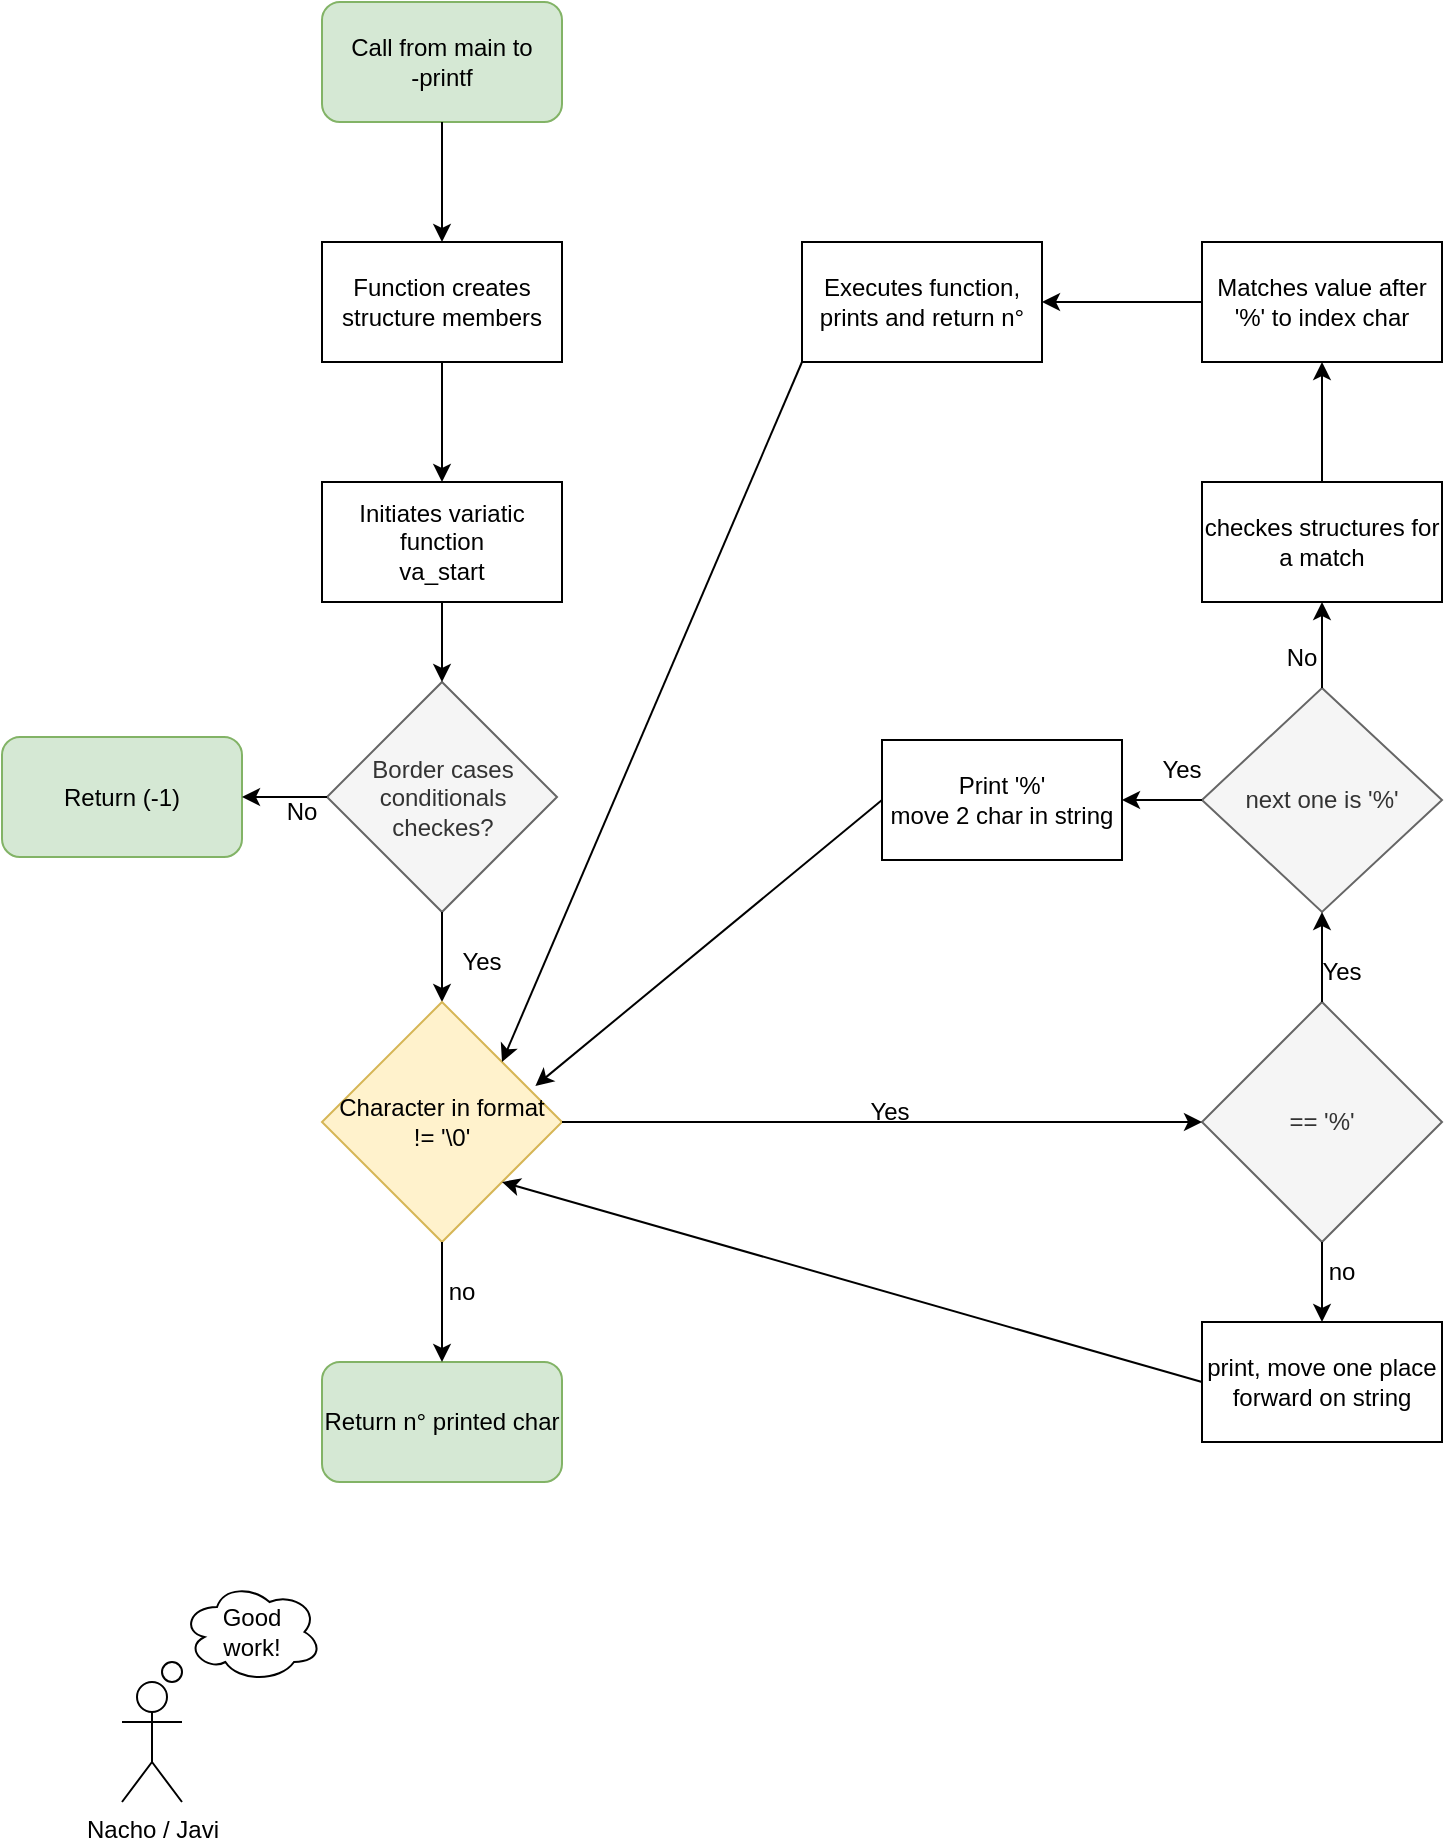 <mxfile version="17.1.3" type="github"><diagram id="TTOvB7q_2OUf4faT3_gv" name="Page-1"><mxGraphModel dx="782" dy="379" grid="1" gridSize="10" guides="1" tooltips="1" connect="1" arrows="1" fold="1" page="1" pageScale="1" pageWidth="827" pageHeight="1169" math="0" shadow="0"><root><mxCell id="0"/><mxCell id="1" parent="0"/><mxCell id="5grdqKRbPRIMuh8E7n4b-2" value="Call from main to&lt;br&gt;-printf" style="rounded=1;whiteSpace=wrap;html=1;fillColor=#d5e8d4;strokeColor=#82b366;" vertex="1" parent="1"><mxGeometry x="160" y="120" width="120" height="60" as="geometry"/></mxCell><mxCell id="5grdqKRbPRIMuh8E7n4b-3" value="Function creates structure members" style="rounded=0;whiteSpace=wrap;html=1;" vertex="1" parent="1"><mxGeometry x="160" y="240" width="120" height="60" as="geometry"/></mxCell><mxCell id="5grdqKRbPRIMuh8E7n4b-4" value="" style="endArrow=classic;html=1;rounded=0;exitX=0.5;exitY=1;exitDx=0;exitDy=0;entryX=0.5;entryY=0;entryDx=0;entryDy=0;" edge="1" parent="1" source="5grdqKRbPRIMuh8E7n4b-2" target="5grdqKRbPRIMuh8E7n4b-3"><mxGeometry width="50" height="50" relative="1" as="geometry"><mxPoint x="370" y="180" as="sourcePoint"/><mxPoint x="370" y="240.667" as="targetPoint"/></mxGeometry></mxCell><mxCell id="5grdqKRbPRIMuh8E7n4b-5" value="Initiates variatic function&lt;br&gt;va_start" style="rounded=0;whiteSpace=wrap;html=1;" vertex="1" parent="1"><mxGeometry x="160" y="360" width="120" height="60" as="geometry"/></mxCell><mxCell id="5grdqKRbPRIMuh8E7n4b-6" value="" style="endArrow=classic;html=1;rounded=0;entryX=0.5;entryY=0;entryDx=0;entryDy=0;" edge="1" parent="1" source="5grdqKRbPRIMuh8E7n4b-3" target="5grdqKRbPRIMuh8E7n4b-5"><mxGeometry width="50" height="50" relative="1" as="geometry"><mxPoint x="370" y="420" as="sourcePoint"/><mxPoint x="420" y="370" as="targetPoint"/></mxGeometry></mxCell><mxCell id="5grdqKRbPRIMuh8E7n4b-7" value="Border cases conditionals&lt;br&gt;checkes?" style="rhombus;whiteSpace=wrap;html=1;fillColor=#f5f5f5;fontColor=#333333;strokeColor=#666666;" vertex="1" parent="1"><mxGeometry x="162.5" y="460" width="115" height="115" as="geometry"/></mxCell><mxCell id="5grdqKRbPRIMuh8E7n4b-8" value="" style="endArrow=classic;html=1;rounded=0;exitX=0.5;exitY=1;exitDx=0;exitDy=0;entryX=0.5;entryY=0;entryDx=0;entryDy=0;" edge="1" parent="1" source="5grdqKRbPRIMuh8E7n4b-5" target="5grdqKRbPRIMuh8E7n4b-7"><mxGeometry width="50" height="50" relative="1" as="geometry"><mxPoint x="370" y="590" as="sourcePoint"/><mxPoint x="420" y="540" as="targetPoint"/></mxGeometry></mxCell><mxCell id="5grdqKRbPRIMuh8E7n4b-9" value="Return (-1)" style="rounded=1;whiteSpace=wrap;html=1;fillColor=#d5e8d4;strokeColor=#82b366;" vertex="1" parent="1"><mxGeometry y="487.5" width="120" height="60" as="geometry"/></mxCell><mxCell id="5grdqKRbPRIMuh8E7n4b-10" value="" style="endArrow=classic;html=1;rounded=0;exitX=0;exitY=0.5;exitDx=0;exitDy=0;entryX=1;entryY=0.5;entryDx=0;entryDy=0;" edge="1" parent="1" source="5grdqKRbPRIMuh8E7n4b-7" target="5grdqKRbPRIMuh8E7n4b-9"><mxGeometry width="50" height="50" relative="1" as="geometry"><mxPoint x="370" y="580" as="sourcePoint"/><mxPoint x="420" y="530" as="targetPoint"/></mxGeometry></mxCell><mxCell id="5grdqKRbPRIMuh8E7n4b-13" value="No" style="text;html=1;strokeColor=none;fillColor=none;align=center;verticalAlign=middle;whiteSpace=wrap;rounded=0;" vertex="1" parent="1"><mxGeometry x="120" y="510" width="60" height="30" as="geometry"/></mxCell><mxCell id="5grdqKRbPRIMuh8E7n4b-14" value="" style="endArrow=classic;html=1;rounded=0;exitX=0.5;exitY=1;exitDx=0;exitDy=0;entryX=0.5;entryY=0;entryDx=0;entryDy=0;" edge="1" parent="1" source="5grdqKRbPRIMuh8E7n4b-7" target="5grdqKRbPRIMuh8E7n4b-15"><mxGeometry width="50" height="50" relative="1" as="geometry"><mxPoint x="370" y="580" as="sourcePoint"/><mxPoint x="230" y="610" as="targetPoint"/></mxGeometry></mxCell><mxCell id="5grdqKRbPRIMuh8E7n4b-15" value="Character in format&lt;br&gt;!= '\0'" style="rhombus;whiteSpace=wrap;html=1;fillColor=#fff2cc;strokeColor=#d6b656;" vertex="1" parent="1"><mxGeometry x="160" y="620" width="120" height="120" as="geometry"/></mxCell><mxCell id="5grdqKRbPRIMuh8E7n4b-16" value="Yes" style="text;html=1;strokeColor=none;fillColor=none;align=center;verticalAlign=middle;whiteSpace=wrap;rounded=0;" vertex="1" parent="1"><mxGeometry x="210" y="585" width="60" height="30" as="geometry"/></mxCell><mxCell id="5grdqKRbPRIMuh8E7n4b-17" value="== '%'" style="rhombus;whiteSpace=wrap;html=1;fillColor=#f5f5f5;fontColor=#333333;strokeColor=#666666;" vertex="1" parent="1"><mxGeometry x="600" y="620" width="120" height="120" as="geometry"/></mxCell><mxCell id="5grdqKRbPRIMuh8E7n4b-18" value="next one is '%'" style="rhombus;whiteSpace=wrap;html=1;fillColor=#f5f5f5;strokeColor=#666666;fontColor=#333333;" vertex="1" parent="1"><mxGeometry x="600" y="463" width="120" height="112" as="geometry"/></mxCell><mxCell id="5grdqKRbPRIMuh8E7n4b-46" value="" style="edgeStyle=orthogonalEdgeStyle;rounded=0;orthogonalLoop=1;jettySize=auto;html=1;" edge="1" parent="1" source="5grdqKRbPRIMuh8E7n4b-19" target="5grdqKRbPRIMuh8E7n4b-43"><mxGeometry relative="1" as="geometry"/></mxCell><mxCell id="5grdqKRbPRIMuh8E7n4b-19" value="checkes structures for a match" style="rounded=0;whiteSpace=wrap;html=1;" vertex="1" parent="1"><mxGeometry x="600" y="360" width="120" height="60" as="geometry"/></mxCell><mxCell id="5grdqKRbPRIMuh8E7n4b-22" value="Executes function,&lt;br&gt;prints and return n°" style="rounded=0;whiteSpace=wrap;html=1;" vertex="1" parent="1"><mxGeometry x="400" y="240" width="120" height="60" as="geometry"/></mxCell><mxCell id="5grdqKRbPRIMuh8E7n4b-23" value="" style="endArrow=classic;html=1;rounded=0;exitX=0.5;exitY=0;exitDx=0;exitDy=0;entryX=0.5;entryY=1;entryDx=0;entryDy=0;" edge="1" parent="1" source="5grdqKRbPRIMuh8E7n4b-17" target="5grdqKRbPRIMuh8E7n4b-18"><mxGeometry width="50" height="50" relative="1" as="geometry"><mxPoint x="430" y="560" as="sourcePoint"/><mxPoint x="480" y="510" as="targetPoint"/></mxGeometry></mxCell><mxCell id="5grdqKRbPRIMuh8E7n4b-24" value="" style="endArrow=classic;html=1;rounded=0;entryX=0.5;entryY=1;entryDx=0;entryDy=0;exitX=0.5;exitY=0;exitDx=0;exitDy=0;" edge="1" parent="1" source="5grdqKRbPRIMuh8E7n4b-18" target="5grdqKRbPRIMuh8E7n4b-19"><mxGeometry width="50" height="50" relative="1" as="geometry"><mxPoint x="430" y="560" as="sourcePoint"/><mxPoint x="480" y="510" as="targetPoint"/></mxGeometry></mxCell><mxCell id="5grdqKRbPRIMuh8E7n4b-27" value="" style="endArrow=classic;html=1;rounded=0;entryX=1;entryY=0;entryDx=0;entryDy=0;exitX=0;exitY=1;exitDx=0;exitDy=0;" edge="1" parent="1" source="5grdqKRbPRIMuh8E7n4b-22" target="5grdqKRbPRIMuh8E7n4b-15"><mxGeometry width="50" height="50" relative="1" as="geometry"><mxPoint x="440" y="530" as="sourcePoint"/><mxPoint x="490" y="480" as="targetPoint"/></mxGeometry></mxCell><mxCell id="5grdqKRbPRIMuh8E7n4b-28" value="" style="endArrow=classic;html=1;rounded=0;exitX=1;exitY=0.5;exitDx=0;exitDy=0;" edge="1" parent="1" source="5grdqKRbPRIMuh8E7n4b-15" target="5grdqKRbPRIMuh8E7n4b-17"><mxGeometry width="50" height="50" relative="1" as="geometry"><mxPoint x="440" y="610" as="sourcePoint"/><mxPoint x="490" y="560" as="targetPoint"/></mxGeometry></mxCell><mxCell id="5grdqKRbPRIMuh8E7n4b-29" value="Print '%'&lt;br&gt;move 2 char in string" style="rounded=0;whiteSpace=wrap;html=1;" vertex="1" parent="1"><mxGeometry x="440" y="489" width="120" height="60" as="geometry"/></mxCell><mxCell id="5grdqKRbPRIMuh8E7n4b-31" value="print, move one place forward on string" style="rounded=0;whiteSpace=wrap;html=1;" vertex="1" parent="1"><mxGeometry x="600" y="780" width="120" height="60" as="geometry"/></mxCell><mxCell id="5grdqKRbPRIMuh8E7n4b-32" value="" style="endArrow=classic;html=1;rounded=0;entryX=0.5;entryY=0;entryDx=0;entryDy=0;exitX=0.5;exitY=1;exitDx=0;exitDy=0;" edge="1" parent="1" source="5grdqKRbPRIMuh8E7n4b-17" target="5grdqKRbPRIMuh8E7n4b-31"><mxGeometry width="50" height="50" relative="1" as="geometry"><mxPoint x="600" y="760" as="sourcePoint"/><mxPoint x="650" y="710" as="targetPoint"/></mxGeometry></mxCell><mxCell id="5grdqKRbPRIMuh8E7n4b-33" value="" style="endArrow=classic;html=1;rounded=0;entryX=1;entryY=1;entryDx=0;entryDy=0;exitX=0;exitY=0.5;exitDx=0;exitDy=0;" edge="1" parent="1" source="5grdqKRbPRIMuh8E7n4b-31" target="5grdqKRbPRIMuh8E7n4b-15"><mxGeometry width="50" height="50" relative="1" as="geometry"><mxPoint x="600" y="750" as="sourcePoint"/><mxPoint x="650" y="700" as="targetPoint"/></mxGeometry></mxCell><mxCell id="5grdqKRbPRIMuh8E7n4b-34" value="" style="endArrow=classic;html=1;rounded=0;entryX=1;entryY=0.5;entryDx=0;entryDy=0;exitX=0;exitY=0.5;exitDx=0;exitDy=0;" edge="1" parent="1" source="5grdqKRbPRIMuh8E7n4b-18" target="5grdqKRbPRIMuh8E7n4b-29"><mxGeometry width="50" height="50" relative="1" as="geometry"><mxPoint x="530" y="590" as="sourcePoint"/><mxPoint x="580" y="540" as="targetPoint"/></mxGeometry></mxCell><mxCell id="5grdqKRbPRIMuh8E7n4b-35" value="" style="endArrow=classic;html=1;rounded=0;exitX=0;exitY=0.5;exitDx=0;exitDy=0;entryX=0.889;entryY=0.35;entryDx=0;entryDy=0;entryPerimeter=0;" edge="1" parent="1" source="5grdqKRbPRIMuh8E7n4b-29" target="5grdqKRbPRIMuh8E7n4b-15"><mxGeometry width="50" height="50" relative="1" as="geometry"><mxPoint x="530" y="590" as="sourcePoint"/><mxPoint x="580" y="540" as="targetPoint"/></mxGeometry></mxCell><mxCell id="5grdqKRbPRIMuh8E7n4b-36" value="Return n° printed char" style="rounded=1;whiteSpace=wrap;html=1;fillColor=#d5e8d4;strokeColor=#82b366;" vertex="1" parent="1"><mxGeometry x="160" y="800" width="120" height="60" as="geometry"/></mxCell><mxCell id="5grdqKRbPRIMuh8E7n4b-37" value="" style="endArrow=classic;html=1;rounded=0;exitX=0.5;exitY=1;exitDx=0;exitDy=0;entryX=0.5;entryY=0;entryDx=0;entryDy=0;" edge="1" parent="1" source="5grdqKRbPRIMuh8E7n4b-15" target="5grdqKRbPRIMuh8E7n4b-36"><mxGeometry width="50" height="50" relative="1" as="geometry"><mxPoint x="300" y="760" as="sourcePoint"/><mxPoint x="350" y="710" as="targetPoint"/></mxGeometry></mxCell><mxCell id="5grdqKRbPRIMuh8E7n4b-38" value="Yes" style="text;html=1;strokeColor=none;fillColor=none;align=center;verticalAlign=middle;whiteSpace=wrap;rounded=0;" vertex="1" parent="1"><mxGeometry x="640" y="590" width="60" height="30" as="geometry"/></mxCell><mxCell id="5grdqKRbPRIMuh8E7n4b-39" value="no" style="text;html=1;strokeColor=none;fillColor=none;align=center;verticalAlign=middle;whiteSpace=wrap;rounded=0;" vertex="1" parent="1"><mxGeometry x="200" y="750" width="60" height="30" as="geometry"/></mxCell><mxCell id="5grdqKRbPRIMuh8E7n4b-40" value="Yes" style="text;html=1;strokeColor=none;fillColor=none;align=center;verticalAlign=middle;whiteSpace=wrap;rounded=0;" vertex="1" parent="1"><mxGeometry x="414" y="660" width="60" height="30" as="geometry"/></mxCell><mxCell id="5grdqKRbPRIMuh8E7n4b-41" value="Yes" style="text;html=1;strokeColor=none;fillColor=none;align=center;verticalAlign=middle;whiteSpace=wrap;rounded=0;" vertex="1" parent="1"><mxGeometry x="560" y="489" width="60" height="30" as="geometry"/></mxCell><mxCell id="5grdqKRbPRIMuh8E7n4b-43" value="&lt;span&gt;Matches value after '%' to index char&lt;/span&gt;" style="rounded=0;whiteSpace=wrap;html=1;" vertex="1" parent="1"><mxGeometry x="600" y="240" width="120" height="60" as="geometry"/></mxCell><mxCell id="5grdqKRbPRIMuh8E7n4b-48" value="" style="endArrow=classic;html=1;rounded=0;entryX=1;entryY=0.5;entryDx=0;entryDy=0;exitX=0;exitY=0.5;exitDx=0;exitDy=0;" edge="1" parent="1" source="5grdqKRbPRIMuh8E7n4b-43" target="5grdqKRbPRIMuh8E7n4b-22"><mxGeometry width="50" height="50" relative="1" as="geometry"><mxPoint x="450" y="390" as="sourcePoint"/><mxPoint x="500" y="340" as="targetPoint"/></mxGeometry></mxCell><mxCell id="5grdqKRbPRIMuh8E7n4b-49" value="no" style="text;html=1;strokeColor=none;fillColor=none;align=center;verticalAlign=middle;whiteSpace=wrap;rounded=0;" vertex="1" parent="1"><mxGeometry x="640" y="740" width="60" height="30" as="geometry"/></mxCell><mxCell id="5grdqKRbPRIMuh8E7n4b-51" value="Nacho / Javi" style="shape=umlActor;verticalLabelPosition=bottom;verticalAlign=top;html=1;outlineConnect=0;" vertex="1" parent="1"><mxGeometry x="60" y="960" width="30" height="60" as="geometry"/></mxCell><mxCell id="5grdqKRbPRIMuh8E7n4b-53" value="Good &lt;br&gt;work!" style="ellipse;shape=cloud;whiteSpace=wrap;html=1;" vertex="1" parent="1"><mxGeometry x="90" y="910" width="70" height="50" as="geometry"/></mxCell><mxCell id="5grdqKRbPRIMuh8E7n4b-54" value="No" style="text;html=1;strokeColor=none;fillColor=none;align=center;verticalAlign=middle;whiteSpace=wrap;rounded=0;" vertex="1" parent="1"><mxGeometry x="620" y="433" width="60" height="30" as="geometry"/></mxCell><mxCell id="5grdqKRbPRIMuh8E7n4b-55" value="" style="ellipse;whiteSpace=wrap;html=1;aspect=fixed;" vertex="1" parent="1"><mxGeometry x="80" y="950" width="10" height="10" as="geometry"/></mxCell></root></mxGraphModel></diagram></mxfile>